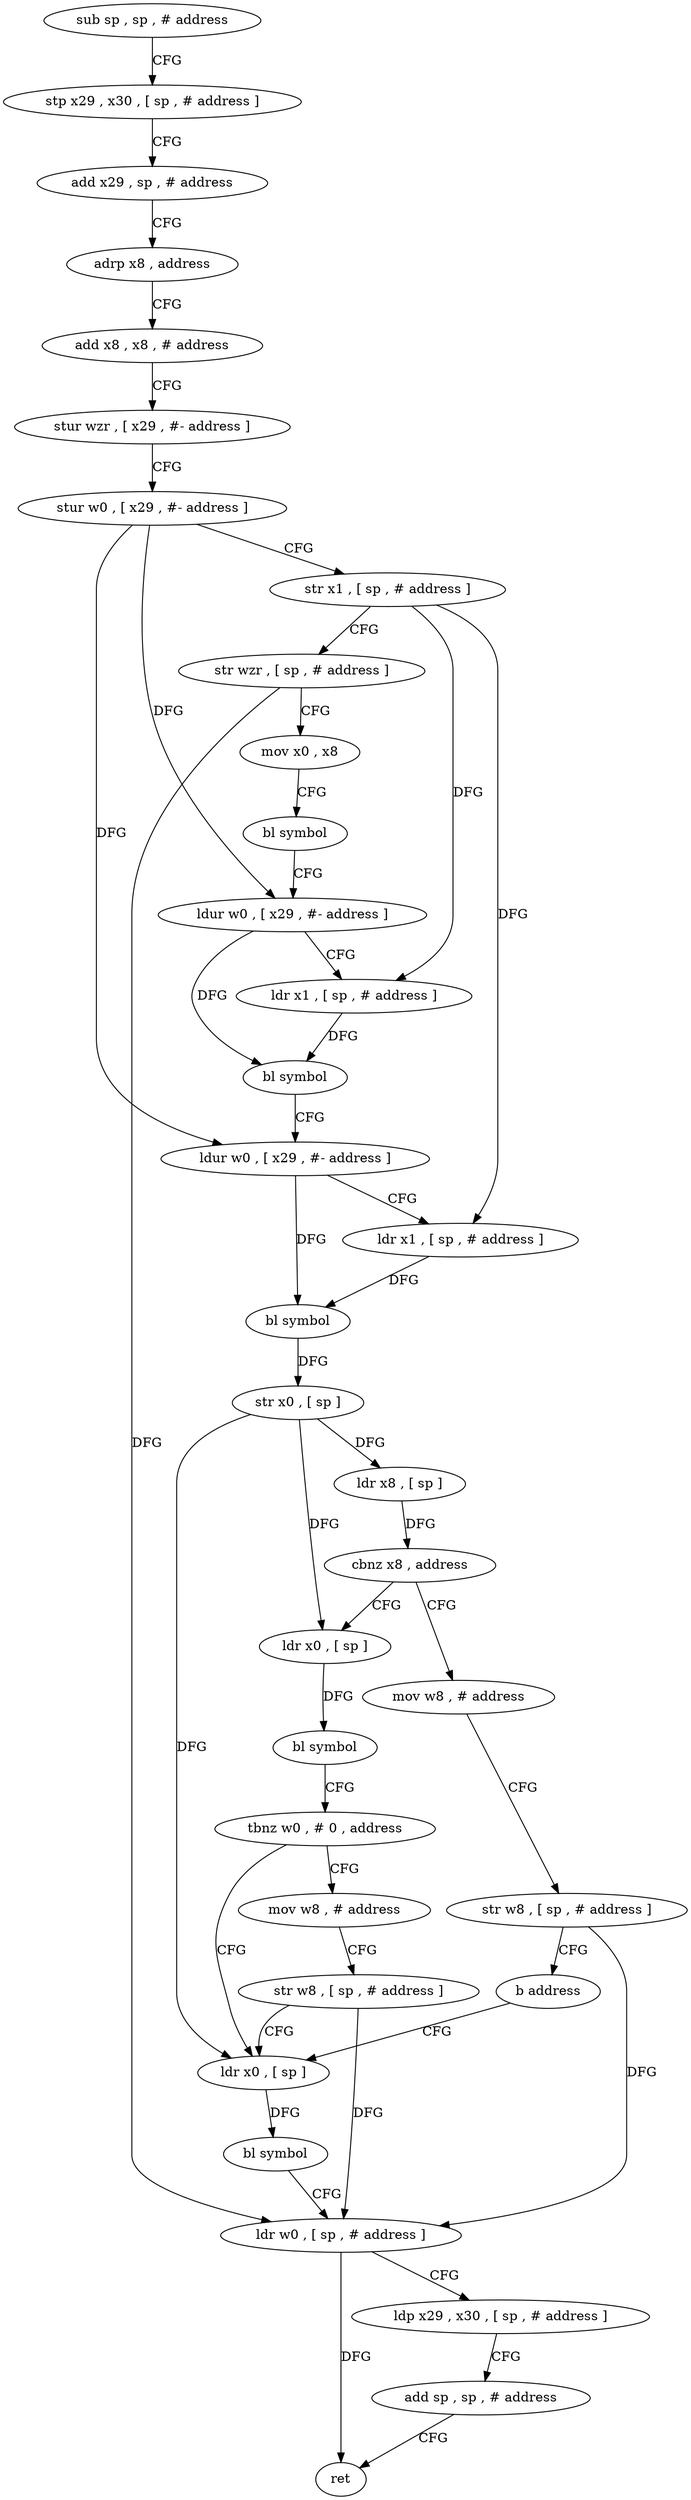digraph "func" {
"4218224" [label = "sub sp , sp , # address" ]
"4218228" [label = "stp x29 , x30 , [ sp , # address ]" ]
"4218232" [label = "add x29 , sp , # address" ]
"4218236" [label = "adrp x8 , address" ]
"4218240" [label = "add x8 , x8 , # address" ]
"4218244" [label = "stur wzr , [ x29 , #- address ]" ]
"4218248" [label = "stur w0 , [ x29 , #- address ]" ]
"4218252" [label = "str x1 , [ sp , # address ]" ]
"4218256" [label = "str wzr , [ sp , # address ]" ]
"4218260" [label = "mov x0 , x8" ]
"4218264" [label = "bl symbol" ]
"4218268" [label = "ldur w0 , [ x29 , #- address ]" ]
"4218272" [label = "ldr x1 , [ sp , # address ]" ]
"4218276" [label = "bl symbol" ]
"4218280" [label = "ldur w0 , [ x29 , #- address ]" ]
"4218284" [label = "ldr x1 , [ sp , # address ]" ]
"4218288" [label = "bl symbol" ]
"4218292" [label = "str x0 , [ sp ]" ]
"4218296" [label = "ldr x8 , [ sp ]" ]
"4218300" [label = "cbnz x8 , address" ]
"4218316" [label = "ldr x0 , [ sp ]" ]
"4218304" [label = "mov w8 , # address" ]
"4218320" [label = "bl symbol" ]
"4218324" [label = "tbnz w0 , # 0 , address" ]
"4218336" [label = "ldr x0 , [ sp ]" ]
"4218328" [label = "mov w8 , # address" ]
"4218308" [label = "str w8 , [ sp , # address ]" ]
"4218312" [label = "b address" ]
"4218340" [label = "bl symbol" ]
"4218344" [label = "ldr w0 , [ sp , # address ]" ]
"4218348" [label = "ldp x29 , x30 , [ sp , # address ]" ]
"4218352" [label = "add sp , sp , # address" ]
"4218356" [label = "ret" ]
"4218332" [label = "str w8 , [ sp , # address ]" ]
"4218224" -> "4218228" [ label = "CFG" ]
"4218228" -> "4218232" [ label = "CFG" ]
"4218232" -> "4218236" [ label = "CFG" ]
"4218236" -> "4218240" [ label = "CFG" ]
"4218240" -> "4218244" [ label = "CFG" ]
"4218244" -> "4218248" [ label = "CFG" ]
"4218248" -> "4218252" [ label = "CFG" ]
"4218248" -> "4218268" [ label = "DFG" ]
"4218248" -> "4218280" [ label = "DFG" ]
"4218252" -> "4218256" [ label = "CFG" ]
"4218252" -> "4218272" [ label = "DFG" ]
"4218252" -> "4218284" [ label = "DFG" ]
"4218256" -> "4218260" [ label = "CFG" ]
"4218256" -> "4218344" [ label = "DFG" ]
"4218260" -> "4218264" [ label = "CFG" ]
"4218264" -> "4218268" [ label = "CFG" ]
"4218268" -> "4218272" [ label = "CFG" ]
"4218268" -> "4218276" [ label = "DFG" ]
"4218272" -> "4218276" [ label = "DFG" ]
"4218276" -> "4218280" [ label = "CFG" ]
"4218280" -> "4218284" [ label = "CFG" ]
"4218280" -> "4218288" [ label = "DFG" ]
"4218284" -> "4218288" [ label = "DFG" ]
"4218288" -> "4218292" [ label = "DFG" ]
"4218292" -> "4218296" [ label = "DFG" ]
"4218292" -> "4218316" [ label = "DFG" ]
"4218292" -> "4218336" [ label = "DFG" ]
"4218296" -> "4218300" [ label = "DFG" ]
"4218300" -> "4218316" [ label = "CFG" ]
"4218300" -> "4218304" [ label = "CFG" ]
"4218316" -> "4218320" [ label = "DFG" ]
"4218304" -> "4218308" [ label = "CFG" ]
"4218320" -> "4218324" [ label = "CFG" ]
"4218324" -> "4218336" [ label = "CFG" ]
"4218324" -> "4218328" [ label = "CFG" ]
"4218336" -> "4218340" [ label = "DFG" ]
"4218328" -> "4218332" [ label = "CFG" ]
"4218308" -> "4218312" [ label = "CFG" ]
"4218308" -> "4218344" [ label = "DFG" ]
"4218312" -> "4218336" [ label = "CFG" ]
"4218340" -> "4218344" [ label = "CFG" ]
"4218344" -> "4218348" [ label = "CFG" ]
"4218344" -> "4218356" [ label = "DFG" ]
"4218348" -> "4218352" [ label = "CFG" ]
"4218352" -> "4218356" [ label = "CFG" ]
"4218332" -> "4218336" [ label = "CFG" ]
"4218332" -> "4218344" [ label = "DFG" ]
}
